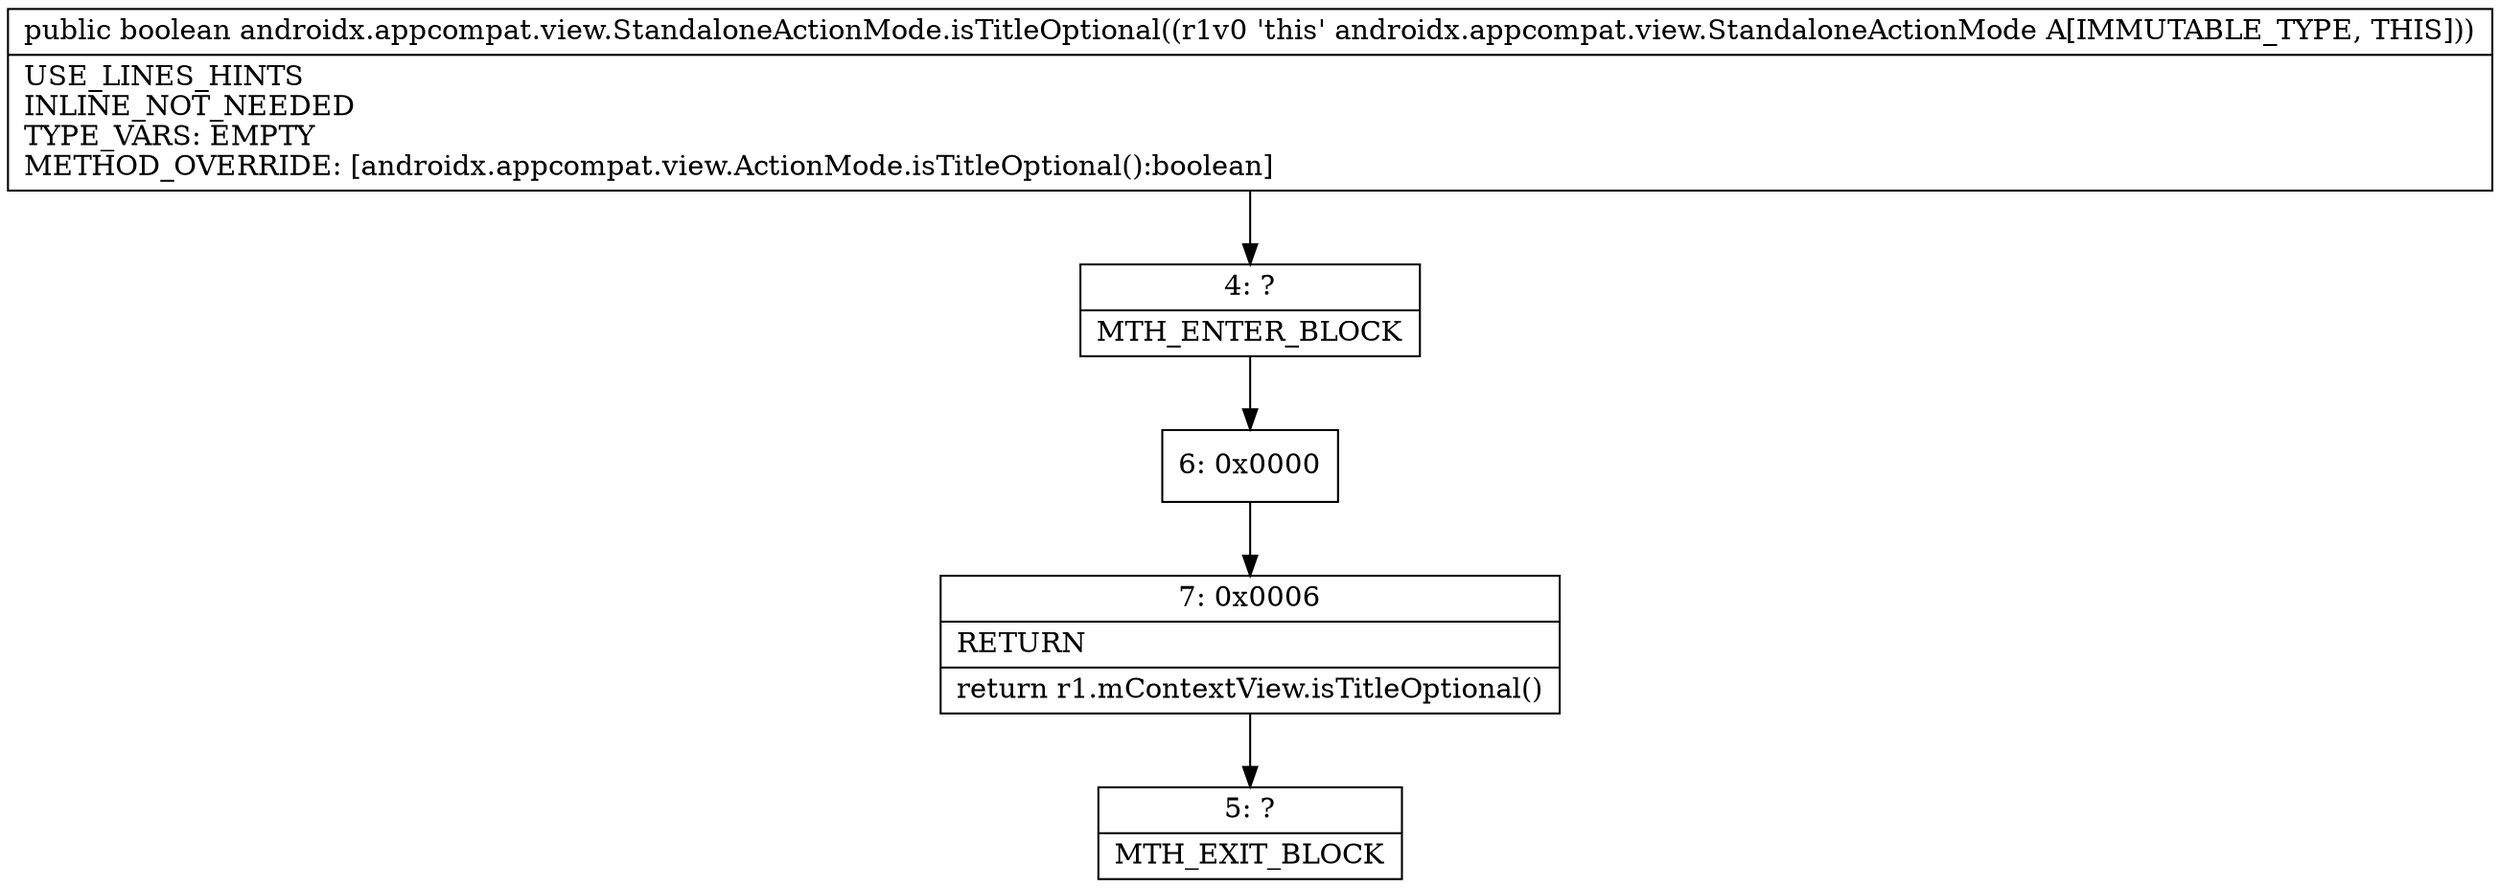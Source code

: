 digraph "CFG forandroidx.appcompat.view.StandaloneActionMode.isTitleOptional()Z" {
Node_4 [shape=record,label="{4\:\ ?|MTH_ENTER_BLOCK\l}"];
Node_6 [shape=record,label="{6\:\ 0x0000}"];
Node_7 [shape=record,label="{7\:\ 0x0006|RETURN\l|return r1.mContextView.isTitleOptional()\l}"];
Node_5 [shape=record,label="{5\:\ ?|MTH_EXIT_BLOCK\l}"];
MethodNode[shape=record,label="{public boolean androidx.appcompat.view.StandaloneActionMode.isTitleOptional((r1v0 'this' androidx.appcompat.view.StandaloneActionMode A[IMMUTABLE_TYPE, THIS]))  | USE_LINES_HINTS\lINLINE_NOT_NEEDED\lTYPE_VARS: EMPTY\lMETHOD_OVERRIDE: [androidx.appcompat.view.ActionMode.isTitleOptional():boolean]\l}"];
MethodNode -> Node_4;Node_4 -> Node_6;
Node_6 -> Node_7;
Node_7 -> Node_5;
}

